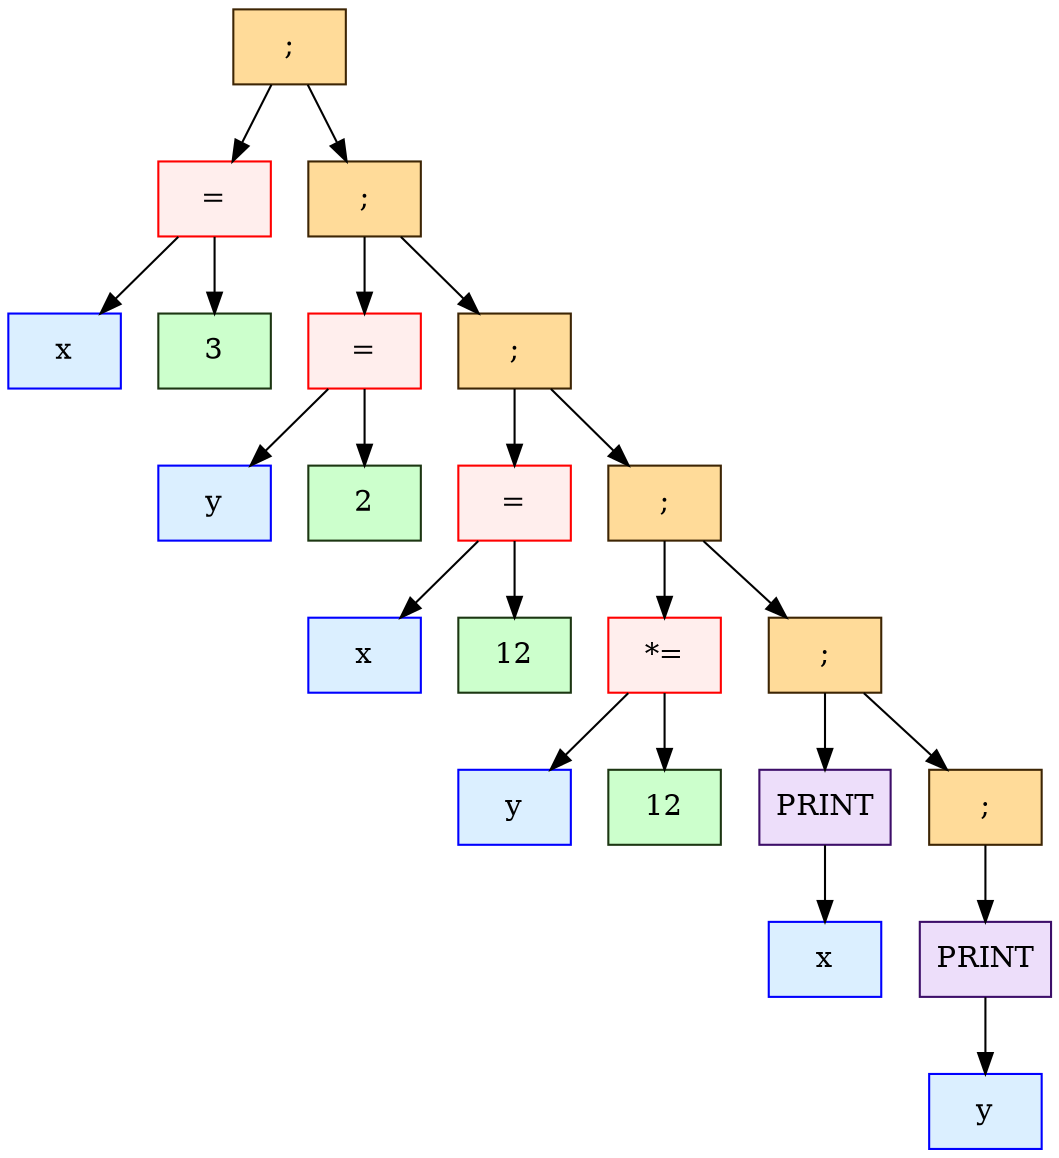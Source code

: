 digraph graphname {
	node2 [shape="record", style="filled", color="blue", fillcolor="#dbefff", label="x"]
	node4 [shape="record", style="filled", color="red", fillcolor="#ffeeed", label="="]
	node4 -> node2
	node4 -> node3
	node3 [shape="record", style="filled", color="#1c3612", fillcolor="#ccffcc", label="3"]
	node1 [shape="record", style="filled", color="#3d2504", fillcolor="#ffdb99", label=";"]
	node1 -> node4
	node1 -> node5
	node6 [shape="record", style="filled", color="blue", fillcolor="#dbefff", label="y"]
	node8 [shape="record", style="filled", color="red", fillcolor="#ffeeed", label="="]
	node8 -> node6
	node8 -> node7
	node7 [shape="record", style="filled", color="#1c3612", fillcolor="#ccffcc", label="2"]
	node5 [shape="record", style="filled", color="#3d2504", fillcolor="#ffdb99", label=";"]
	node5 -> node8
	node5 -> node9
	node10 [shape="record", style="filled", color="blue", fillcolor="#dbefff", label="x"]
	node12 [shape="record", style="filled", color="red", fillcolor="#ffeeed", label="="]
	node12 -> node10
	node12 -> node11
	node11 [shape="record", style="filled", color="#1c3612", fillcolor="#ccffcc", label="12"]
	node9 [shape="record", style="filled", color="#3d2504", fillcolor="#ffdb99", label=";"]
	node9 -> node12
	node9 -> node13
	node14 [shape="record", style="filled", color="blue", fillcolor="#dbefff", label="y"]
	node16 [shape="record", style="filled", color="red", fillcolor="#ffeeed", label="*="]
	node16 -> node14
	node16 -> node15
	node15 [shape="record", style="filled", color="#1c3612", fillcolor="#ccffcc", label="12"]
	node13 [shape="record", style="filled", color="#3d2504", fillcolor="#ffdb99", label=";"]
	node13 -> node16
	node13 -> node17
	node19 [shape="record", style="filled", color="blue", fillcolor="#dbefff", label="x"]
	node18 [shape="record", style="filled", color="#3d0e69", fillcolor="#eddefa", label="PRINT"]
	node18 -> node19
	node17 [shape="record", style="filled", color="#3d2504", fillcolor="#ffdb99", label=";"]
	node17 -> node18
	node17 -> node20
	node22 [shape="record", style="filled", color="blue", fillcolor="#dbefff", label="y"]
	node21 [shape="record", style="filled", color="#3d0e69", fillcolor="#eddefa", label="PRINT"]
	node21 -> node22
	node20 [shape="record", style="filled", color="#3d2504", fillcolor="#ffdb99", label=";"]
	node20 -> node21
}